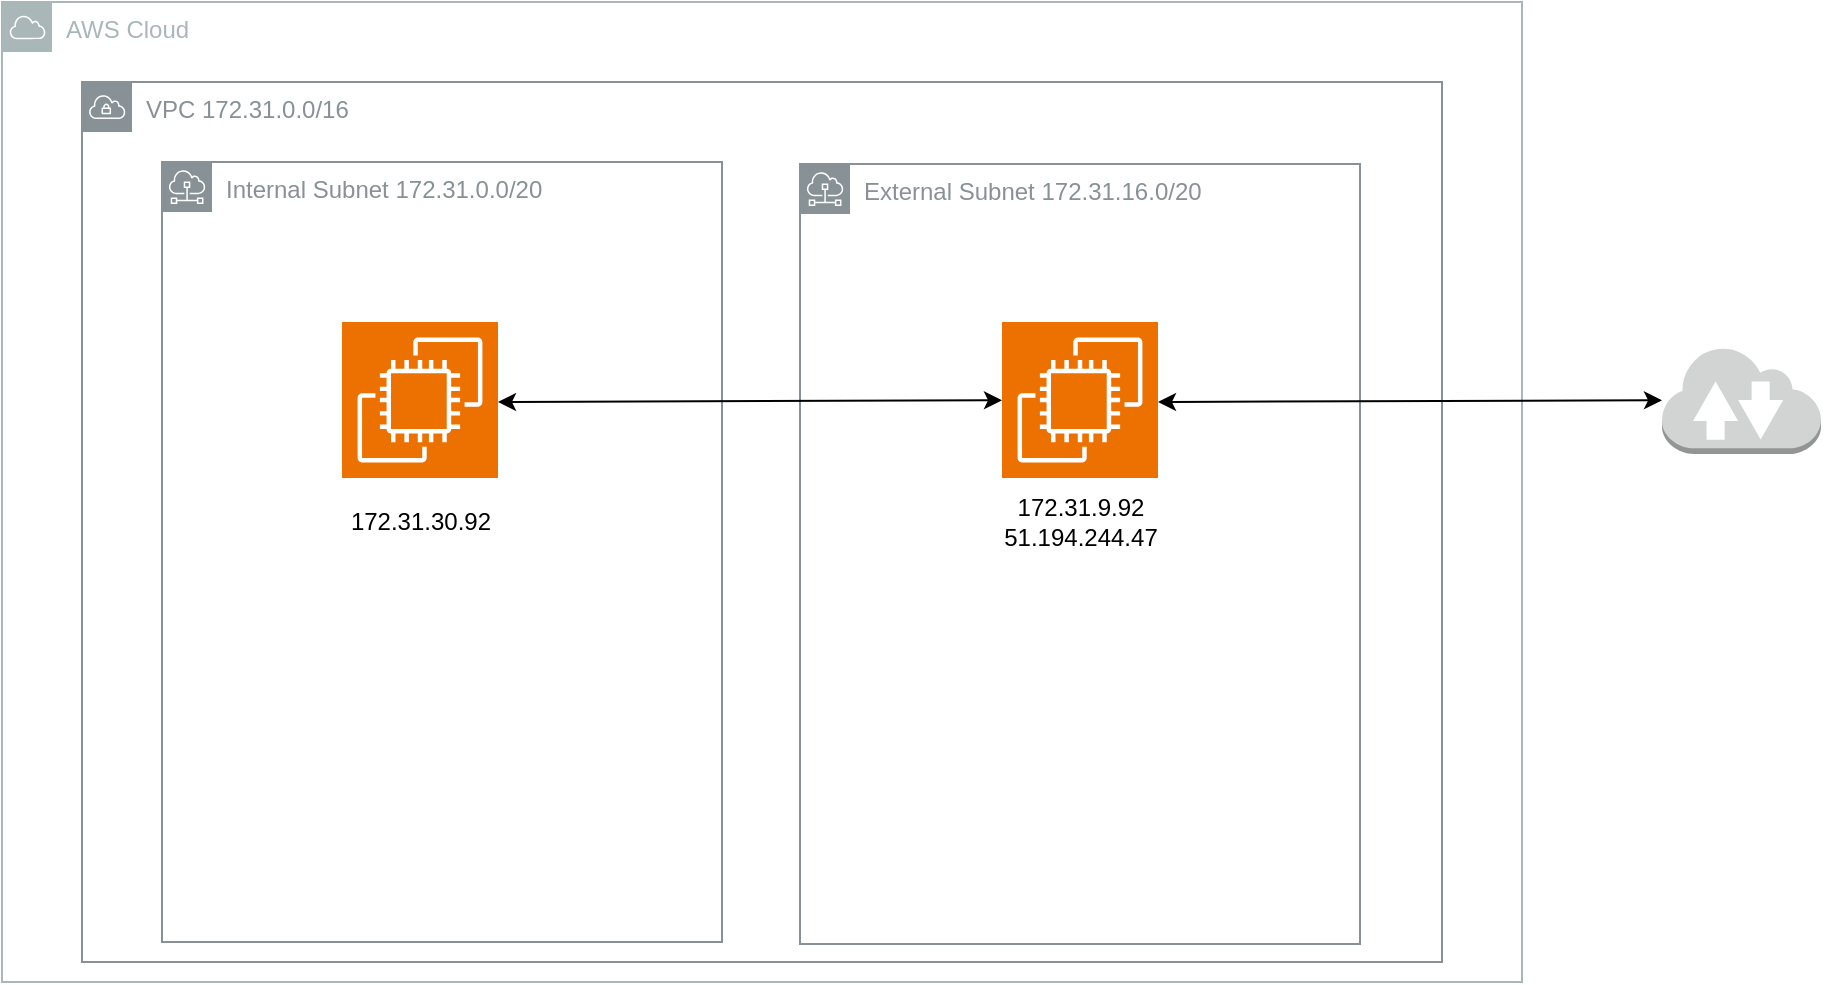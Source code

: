 <mxfile version="22.1.11" type="device">
  <diagram name="Page-1" id="O0BnVBZXtNPuLVPcpNwy">
    <mxGraphModel dx="1205" dy="630" grid="1" gridSize="10" guides="1" tooltips="1" connect="1" arrows="1" fold="1" page="1" pageScale="1" pageWidth="827" pageHeight="1169" math="0" shadow="0">
      <root>
        <mxCell id="0" />
        <mxCell id="1" parent="0" />
        <mxCell id="rYg6fZ0COP3Tx7WlOynZ-1" value="AWS Cloud" style="sketch=0;outlineConnect=0;gradientColor=none;html=1;whiteSpace=wrap;fontSize=12;fontStyle=0;shape=mxgraph.aws4.group;grIcon=mxgraph.aws4.group_aws_cloud;strokeColor=#AAB7B8;fillColor=none;verticalAlign=top;align=left;spacingLeft=30;fontColor=#AAB7B8;dashed=0;" parent="1" vertex="1">
          <mxGeometry x="40" y="80" width="760" height="490" as="geometry" />
        </mxCell>
        <mxCell id="rYg6fZ0COP3Tx7WlOynZ-2" value="VPC 172.31.0.0/16" style="sketch=0;outlineConnect=0;gradientColor=none;html=1;whiteSpace=wrap;fontSize=12;fontStyle=0;shape=mxgraph.aws4.group;grIcon=mxgraph.aws4.group_vpc;strokeColor=#879196;fillColor=none;verticalAlign=top;align=left;spacingLeft=30;fontColor=#879196;dashed=0;" parent="1" vertex="1">
          <mxGeometry x="80" y="120" width="680" height="440" as="geometry" />
        </mxCell>
        <mxCell id="rYg6fZ0COP3Tx7WlOynZ-3" value="Internal Subnet 172.31.0.0/20" style="sketch=0;outlineConnect=0;gradientColor=none;html=1;whiteSpace=wrap;fontSize=12;fontStyle=0;shape=mxgraph.aws4.group;grIcon=mxgraph.aws4.group_subnet;strokeColor=#879196;fillColor=none;verticalAlign=top;align=left;spacingLeft=30;fontColor=#879196;dashed=0;" parent="1" vertex="1">
          <mxGeometry x="120" y="160" width="280" height="390" as="geometry" />
        </mxCell>
        <mxCell id="rYg6fZ0COP3Tx7WlOynZ-4" value="External Subnet 172.31.16.0/20" style="sketch=0;outlineConnect=0;gradientColor=none;html=1;whiteSpace=wrap;fontSize=12;fontStyle=0;shape=mxgraph.aws4.group;grIcon=mxgraph.aws4.group_subnet;strokeColor=#879196;fillColor=none;verticalAlign=top;align=left;spacingLeft=30;fontColor=#879196;dashed=0;" parent="1" vertex="1">
          <mxGeometry x="439" y="161" width="280" height="390" as="geometry" />
        </mxCell>
        <mxCell id="rYg6fZ0COP3Tx7WlOynZ-5" value="" style="sketch=0;points=[[0,0,0],[0.25,0,0],[0.5,0,0],[0.75,0,0],[1,0,0],[0,1,0],[0.25,1,0],[0.5,1,0],[0.75,1,0],[1,1,0],[0,0.25,0],[0,0.5,0],[0,0.75,0],[1,0.25,0],[1,0.5,0],[1,0.75,0]];outlineConnect=0;fontColor=#232F3E;fillColor=#ED7100;strokeColor=#ffffff;dashed=0;verticalLabelPosition=bottom;verticalAlign=top;align=center;html=1;fontSize=12;fontStyle=0;aspect=fixed;shape=mxgraph.aws4.resourceIcon;resIcon=mxgraph.aws4.ec2;" parent="1" vertex="1">
          <mxGeometry x="210" y="240" width="78" height="78" as="geometry" />
        </mxCell>
        <mxCell id="rYg6fZ0COP3Tx7WlOynZ-6" value="" style="sketch=0;points=[[0,0,0],[0.25,0,0],[0.5,0,0],[0.75,0,0],[1,0,0],[0,1,0],[0.25,1,0],[0.5,1,0],[0.75,1,0],[1,1,0],[0,0.25,0],[0,0.5,0],[0,0.75,0],[1,0.25,0],[1,0.5,0],[1,0.75,0]];outlineConnect=0;fontColor=#232F3E;fillColor=#ED7100;strokeColor=#ffffff;dashed=0;verticalLabelPosition=bottom;verticalAlign=top;align=center;html=1;fontSize=12;fontStyle=0;aspect=fixed;shape=mxgraph.aws4.resourceIcon;resIcon=mxgraph.aws4.ec2;" parent="1" vertex="1">
          <mxGeometry x="540" y="240" width="78" height="78" as="geometry" />
        </mxCell>
        <mxCell id="rYg6fZ0COP3Tx7WlOynZ-7" value="172.31.30.92" style="text;html=1;strokeColor=none;fillColor=none;align=center;verticalAlign=middle;whiteSpace=wrap;rounded=0;" parent="1" vertex="1">
          <mxGeometry x="203.5" y="325" width="91" height="30" as="geometry" />
        </mxCell>
        <mxCell id="rYg6fZ0COP3Tx7WlOynZ-8" value="172.31.9.92&lt;br&gt;51.194.244.47" style="text;html=1;strokeColor=none;fillColor=none;align=center;verticalAlign=middle;whiteSpace=wrap;rounded=0;" parent="1" vertex="1">
          <mxGeometry x="533.5" y="325" width="91" height="30" as="geometry" />
        </mxCell>
        <mxCell id="5XMmqp_fbMcfXs2NPOdR-1" value="" style="endArrow=classic;startArrow=classic;html=1;rounded=0;" edge="1" parent="1" target="rYg6fZ0COP3Tx7WlOynZ-6">
          <mxGeometry width="50" height="50" relative="1" as="geometry">
            <mxPoint x="288" y="280" as="sourcePoint" />
            <mxPoint x="338" y="230" as="targetPoint" />
          </mxGeometry>
        </mxCell>
        <mxCell id="5XMmqp_fbMcfXs2NPOdR-2" value="" style="endArrow=classic;startArrow=classic;html=1;rounded=0;" edge="1" parent="1" target="5XMmqp_fbMcfXs2NPOdR-3">
          <mxGeometry width="50" height="50" relative="1" as="geometry">
            <mxPoint x="618" y="280" as="sourcePoint" />
            <mxPoint x="820" y="280" as="targetPoint" />
          </mxGeometry>
        </mxCell>
        <mxCell id="5XMmqp_fbMcfXs2NPOdR-3" value="" style="outlineConnect=0;dashed=0;verticalLabelPosition=bottom;verticalAlign=top;align=center;html=1;shape=mxgraph.aws3.internet_2;fillColor=#D2D3D3;gradientColor=none;" vertex="1" parent="1">
          <mxGeometry x="870" y="252" width="79.5" height="54" as="geometry" />
        </mxCell>
      </root>
    </mxGraphModel>
  </diagram>
</mxfile>
